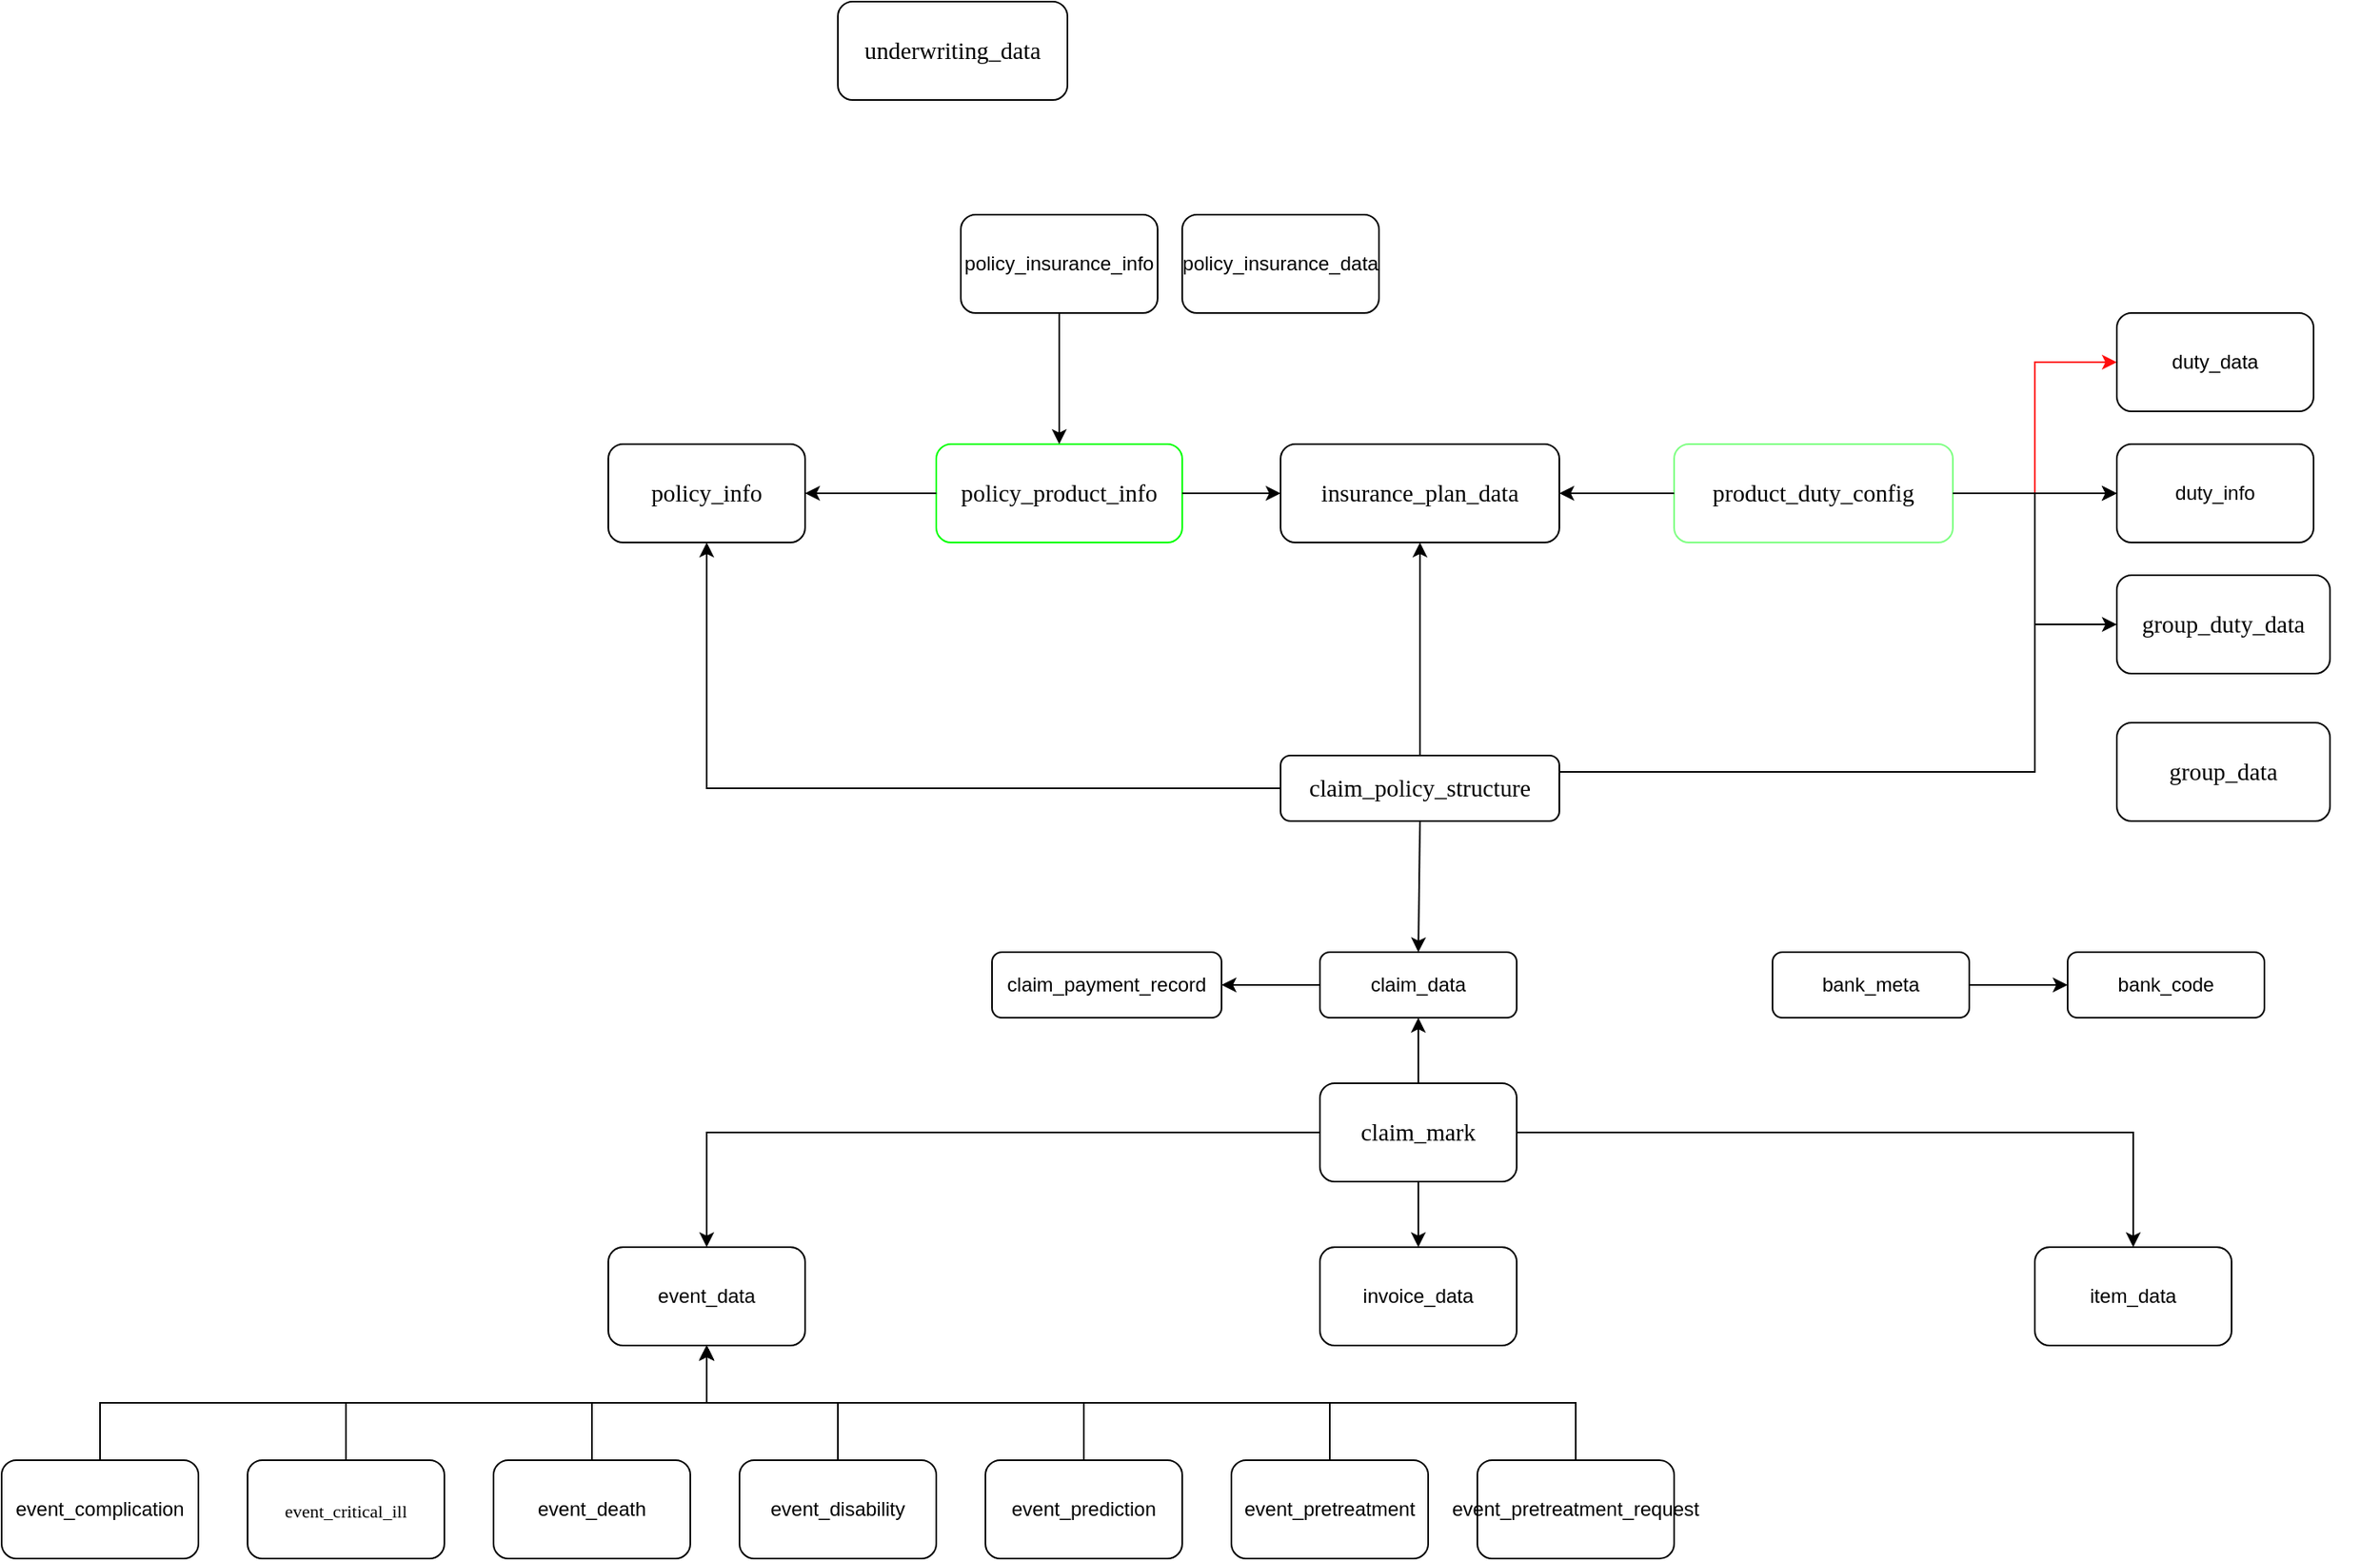 <mxfile version="18.0.2" type="github">
  <diagram id="wF572Wm0Wm0B_0m2SiIz" name="Page-1">
    <mxGraphModel dx="2858" dy="1901" grid="1" gridSize="10" guides="1" tooltips="1" connect="1" arrows="1" fold="1" page="1" pageScale="1" pageWidth="850" pageHeight="1100" math="0" shadow="0">
      <root>
        <mxCell id="0" />
        <mxCell id="1" parent="0" />
        <mxCell id="cvu3p9xgEHNrfDI-l18D-1" value="bank_meta" style="rounded=1;whiteSpace=wrap;html=1;" vertex="1" parent="1">
          <mxGeometry x="220" y="180" width="120" height="40" as="geometry" />
        </mxCell>
        <mxCell id="cvu3p9xgEHNrfDI-l18D-2" value="bank_code" style="rounded=1;whiteSpace=wrap;html=1;" vertex="1" parent="1">
          <mxGeometry x="400" y="180" width="120" height="40" as="geometry" />
        </mxCell>
        <mxCell id="cvu3p9xgEHNrfDI-l18D-4" value="claim_data" style="rounded=1;whiteSpace=wrap;html=1;" vertex="1" parent="1">
          <mxGeometry x="-56" y="180" width="120" height="40" as="geometry" />
        </mxCell>
        <mxCell id="cvu3p9xgEHNrfDI-l18D-5" value="" style="endArrow=classic;html=1;rounded=0;entryX=0;entryY=0.5;entryDx=0;entryDy=0;exitX=1;exitY=0.5;exitDx=0;exitDy=0;" edge="1" parent="1" source="cvu3p9xgEHNrfDI-l18D-1" target="cvu3p9xgEHNrfDI-l18D-2">
          <mxGeometry width="50" height="50" relative="1" as="geometry">
            <mxPoint x="160" y="240" as="sourcePoint" />
            <mxPoint x="210" y="190" as="targetPoint" />
          </mxGeometry>
        </mxCell>
        <mxCell id="cvu3p9xgEHNrfDI-l18D-7" value="claim_payment_record" style="rounded=1;whiteSpace=wrap;html=1;" vertex="1" parent="1">
          <mxGeometry x="-256" y="180" width="140" height="40" as="geometry" />
        </mxCell>
        <mxCell id="cvu3p9xgEHNrfDI-l18D-8" value="" style="endArrow=classic;html=1;rounded=0;entryX=1;entryY=0.5;entryDx=0;entryDy=0;exitX=0;exitY=0.5;exitDx=0;exitDy=0;" edge="1" parent="1" source="cvu3p9xgEHNrfDI-l18D-4" target="cvu3p9xgEHNrfDI-l18D-7">
          <mxGeometry width="50" height="50" relative="1" as="geometry">
            <mxPoint x="-86" y="240" as="sourcePoint" />
            <mxPoint x="414" y="210" as="targetPoint" />
          </mxGeometry>
        </mxCell>
        <mxCell id="cvu3p9xgEHNrfDI-l18D-9" value="&lt;table style=&quot;border-collapse: collapse; width: 102pt;&quot; height=&quot;19&quot; width=&quot;136&quot;&gt;&lt;colgroup&gt;&lt;col width=&quot;136&quot;&gt;&lt;/colgroup&gt;&lt;tbody&gt;&lt;tr height=&quot;19&quot;&gt;&lt;td style=&quot;font-size: 11pt; font-family: Calibri; vertical-align: bottom; height: 14.25pt; width: 102pt;&quot; width=&quot;136&quot; height=&quot;19&quot; class=&quot;et2&quot;&gt;claim_policy_structure&lt;/td&gt;&lt;/tr&gt;&lt;/tbody&gt;&lt;/table&gt;" style="rounded=1;whiteSpace=wrap;html=1;" vertex="1" parent="1">
          <mxGeometry x="-80" y="60" width="170" height="40" as="geometry" />
        </mxCell>
        <mxCell id="cvu3p9xgEHNrfDI-l18D-13" value="" style="edgeStyle=elbowEdgeStyle;elbow=vertical;endArrow=classic;html=1;rounded=0;exitX=0.5;exitY=0;exitDx=0;exitDy=0;entryX=0.5;entryY=1;entryDx=0;entryDy=0;" edge="1" parent="1" source="cvu3p9xgEHNrfDI-l18D-9" target="cvu3p9xgEHNrfDI-l18D-25">
          <mxGeometry width="50" height="50" relative="1" as="geometry">
            <mxPoint x="100" y="430" as="sourcePoint" />
            <mxPoint x="150" y="380" as="targetPoint" />
          </mxGeometry>
        </mxCell>
        <mxCell id="cvu3p9xgEHNrfDI-l18D-14" value="policy_insurance_info" style="rounded=1;whiteSpace=wrap;html=1;" vertex="1" parent="1">
          <mxGeometry x="-275" y="-270" width="120" height="60" as="geometry" />
        </mxCell>
        <mxCell id="cvu3p9xgEHNrfDI-l18D-15" value="duty_data" style="rounded=1;whiteSpace=wrap;html=1;" vertex="1" parent="1">
          <mxGeometry x="430" y="-210" width="120" height="60" as="geometry" />
        </mxCell>
        <mxCell id="cvu3p9xgEHNrfDI-l18D-16" value="duty_info" style="rounded=1;whiteSpace=wrap;html=1;" vertex="1" parent="1">
          <mxGeometry x="430" y="-130" width="120" height="60" as="geometry" />
        </mxCell>
        <mxCell id="cvu3p9xgEHNrfDI-l18D-19" value="&lt;table style=&quot;border-collapse: collapse; width: 141.75pt;&quot; height=&quot;19&quot; width=&quot;189&quot;&gt;&lt;colgroup&gt;&lt;col width=&quot;189&quot;&gt;&lt;/colgroup&gt;&lt;tbody&gt;&lt;tr height=&quot;19&quot;&gt;&lt;td style=&quot;font-size: 11pt; font-family: Calibri; vertical-align: bottom; height: 14.25pt; width: 141.75pt;&quot; width=&quot;189&quot; height=&quot;19&quot; class=&quot;et1&quot;&gt;product_duty_config&lt;/td&gt;&lt;/tr&gt;&lt;/tbody&gt;&lt;/table&gt;" style="rounded=1;whiteSpace=wrap;html=1;strokeColor=#7DFF81;" vertex="1" parent="1">
          <mxGeometry x="160" y="-130" width="170" height="60" as="geometry" />
        </mxCell>
        <mxCell id="cvu3p9xgEHNrfDI-l18D-20" value="" style="edgeStyle=elbowEdgeStyle;elbow=horizontal;endArrow=classic;html=1;rounded=0;entryX=0;entryY=0.5;entryDx=0;entryDy=0;exitX=1;exitY=0.5;exitDx=0;exitDy=0;strokeColor=#FF0D0D;" edge="1" parent="1" source="cvu3p9xgEHNrfDI-l18D-19" target="cvu3p9xgEHNrfDI-l18D-15">
          <mxGeometry width="50" height="50" relative="1" as="geometry">
            <mxPoint x="100" y="100" as="sourcePoint" />
            <mxPoint x="150" y="50" as="targetPoint" />
          </mxGeometry>
        </mxCell>
        <mxCell id="cvu3p9xgEHNrfDI-l18D-21" value="" style="edgeStyle=elbowEdgeStyle;elbow=horizontal;endArrow=classic;html=1;rounded=0;entryX=0;entryY=0.5;entryDx=0;entryDy=0;exitX=1;exitY=0.5;exitDx=0;exitDy=0;" edge="1" parent="1" source="cvu3p9xgEHNrfDI-l18D-19" target="cvu3p9xgEHNrfDI-l18D-16">
          <mxGeometry width="50" height="50" relative="1" as="geometry">
            <mxPoint x="340" y="-120" as="sourcePoint" />
            <mxPoint x="440" y="-170" as="targetPoint" />
          </mxGeometry>
        </mxCell>
        <mxCell id="cvu3p9xgEHNrfDI-l18D-22" value="&lt;table style=&quot;border-collapse: collapse; width: 141.75pt;&quot; height=&quot;19&quot; width=&quot;189&quot;&gt;&lt;colgroup&gt;&lt;col width=&quot;189&quot;&gt;&lt;/colgroup&gt;&lt;tbody&gt;&lt;tr height=&quot;19&quot;&gt;&lt;td style=&quot;font-size: 11pt; font-family: Calibri; vertical-align: bottom; height: 14.25pt; width: 141.75pt;&quot; width=&quot;189&quot; height=&quot;19&quot; class=&quot;et1&quot;&gt;group_duty_data&lt;/td&gt;&lt;/tr&gt;&lt;/tbody&gt;&lt;/table&gt;" style="rounded=1;whiteSpace=wrap;html=1;" vertex="1" parent="1">
          <mxGeometry x="430" y="-50" width="130" height="60" as="geometry" />
        </mxCell>
        <mxCell id="cvu3p9xgEHNrfDI-l18D-23" value="" style="edgeStyle=elbowEdgeStyle;elbow=horizontal;endArrow=classic;html=1;rounded=0;exitX=1;exitY=0.5;exitDx=0;exitDy=0;" edge="1" parent="1" source="cvu3p9xgEHNrfDI-l18D-19" target="cvu3p9xgEHNrfDI-l18D-22">
          <mxGeometry width="50" height="50" relative="1" as="geometry">
            <mxPoint x="340" y="-120" as="sourcePoint" />
            <mxPoint x="440" y="-90" as="targetPoint" />
          </mxGeometry>
        </mxCell>
        <mxCell id="cvu3p9xgEHNrfDI-l18D-25" value="&lt;table style=&quot;border-collapse: collapse; width: 141.75pt;&quot; height=&quot;19&quot; width=&quot;189&quot;&gt;&lt;colgroup&gt;&lt;col width=&quot;189&quot;&gt;&lt;/colgroup&gt;&lt;tbody&gt;&lt;tr height=&quot;19&quot;&gt;&lt;td style=&quot;font-size: 11pt; font-family: Calibri; vertical-align: bottom; height: 14.25pt; width: 141.75pt;&quot; width=&quot;189&quot; height=&quot;19&quot; class=&quot;et1&quot;&gt;insurance_plan_data&lt;/td&gt;&lt;/tr&gt;&lt;/tbody&gt;&lt;/table&gt;" style="rounded=1;whiteSpace=wrap;html=1;" vertex="1" parent="1">
          <mxGeometry x="-80" y="-130" width="170" height="60" as="geometry" />
        </mxCell>
        <mxCell id="cvu3p9xgEHNrfDI-l18D-26" value="" style="endArrow=classic;html=1;rounded=0;exitX=0;exitY=0.5;exitDx=0;exitDy=0;entryX=1;entryY=0.5;entryDx=0;entryDy=0;" edge="1" parent="1" source="cvu3p9xgEHNrfDI-l18D-19" target="cvu3p9xgEHNrfDI-l18D-25">
          <mxGeometry width="50" height="50" relative="1" as="geometry">
            <mxPoint x="100" y="90" as="sourcePoint" />
            <mxPoint x="100" y="-10" as="targetPoint" />
          </mxGeometry>
        </mxCell>
        <mxCell id="cvu3p9xgEHNrfDI-l18D-27" value="&lt;table style=&quot;border-collapse: collapse; width: 141.75pt;&quot; height=&quot;19&quot; width=&quot;189&quot;&gt;&lt;colgroup&gt;&lt;col width=&quot;189&quot;&gt;&lt;/colgroup&gt;&lt;tbody&gt;&lt;tr height=&quot;19&quot;&gt;&lt;td style=&quot;font-size: 11pt; font-family: Calibri; vertical-align: bottom; height: 14.25pt; width: 141.75pt;&quot; width=&quot;189&quot; height=&quot;19&quot; class=&quot;et1&quot;&gt;underwriting_data&lt;/td&gt;&lt;/tr&gt;&lt;/tbody&gt;&lt;/table&gt;" style="rounded=1;whiteSpace=wrap;html=1;" vertex="1" parent="1">
          <mxGeometry x="-350" y="-400" width="140" height="60" as="geometry" />
        </mxCell>
        <mxCell id="cvu3p9xgEHNrfDI-l18D-28" value="&lt;table style=&quot;border-collapse: collapse; width: 141.75pt;&quot; height=&quot;19&quot; width=&quot;189&quot;&gt;&lt;colgroup&gt;&lt;col width=&quot;189&quot;&gt;&lt;/colgroup&gt;&lt;tbody&gt;&lt;tr height=&quot;19&quot;&gt;&lt;td style=&quot;font-size: 11pt; font-family: Calibri; vertical-align: bottom; height: 14.25pt; width: 141.75pt;&quot; width=&quot;189&quot; height=&quot;19&quot; class=&quot;et1&quot;&gt;policy_product_info&lt;/td&gt;&lt;/tr&gt;&lt;/tbody&gt;&lt;/table&gt;" style="rounded=1;whiteSpace=wrap;html=1;strokeColor=#00FF00;" vertex="1" parent="1">
          <mxGeometry x="-290" y="-130" width="150" height="60" as="geometry" />
        </mxCell>
        <mxCell id="cvu3p9xgEHNrfDI-l18D-29" value="" style="endArrow=classic;html=1;rounded=0;exitX=1;exitY=0.5;exitDx=0;exitDy=0;" edge="1" parent="1" source="cvu3p9xgEHNrfDI-l18D-28" target="cvu3p9xgEHNrfDI-l18D-25">
          <mxGeometry width="50" height="50" relative="1" as="geometry">
            <mxPoint x="-150" y="-70" as="sourcePoint" />
            <mxPoint x="150" y="30" as="targetPoint" />
          </mxGeometry>
        </mxCell>
        <mxCell id="cvu3p9xgEHNrfDI-l18D-31" value="&lt;table style=&quot;border-collapse: collapse; width: 141.75pt;&quot; height=&quot;19&quot; width=&quot;189&quot;&gt;&lt;colgroup&gt;&lt;col width=&quot;189&quot;&gt;&lt;/colgroup&gt;&lt;tbody&gt;&lt;tr height=&quot;19&quot;&gt;&lt;td style=&quot;font-size: 11pt; font-family: Calibri; vertical-align: bottom; height: 14.25pt; width: 141.75pt;&quot; width=&quot;189&quot; height=&quot;19&quot; class=&quot;et1&quot;&gt;policy_info&lt;/td&gt;&lt;/tr&gt;&lt;/tbody&gt;&lt;/table&gt;" style="rounded=1;whiteSpace=wrap;html=1;strokeColor=#000000;" vertex="1" parent="1">
          <mxGeometry x="-490" y="-130" width="120" height="60" as="geometry" />
        </mxCell>
        <mxCell id="cvu3p9xgEHNrfDI-l18D-32" value="" style="endArrow=classic;html=1;rounded=0;exitX=0;exitY=0.5;exitDx=0;exitDy=0;" edge="1" parent="1" source="cvu3p9xgEHNrfDI-l18D-28" target="cvu3p9xgEHNrfDI-l18D-31">
          <mxGeometry width="50" height="50" relative="1" as="geometry">
            <mxPoint x="-130" y="-90" as="sourcePoint" />
            <mxPoint x="-70" y="-90" as="targetPoint" />
          </mxGeometry>
        </mxCell>
        <mxCell id="cvu3p9xgEHNrfDI-l18D-33" value="" style="edgeStyle=elbowEdgeStyle;elbow=horizontal;endArrow=classic;html=1;rounded=0;entryX=0.5;entryY=1;entryDx=0;entryDy=0;exitX=0;exitY=0.5;exitDx=0;exitDy=0;" edge="1" parent="1" source="cvu3p9xgEHNrfDI-l18D-9" target="cvu3p9xgEHNrfDI-l18D-31">
          <mxGeometry width="50" height="50" relative="1" as="geometry">
            <mxPoint x="-20" y="180" as="sourcePoint" />
            <mxPoint x="30" y="130" as="targetPoint" />
            <Array as="points">
              <mxPoint x="-430" />
            </Array>
          </mxGeometry>
        </mxCell>
        <mxCell id="cvu3p9xgEHNrfDI-l18D-34" value="" style="edgeStyle=elbowEdgeStyle;elbow=horizontal;endArrow=classic;html=1;rounded=0;exitX=1;exitY=0.25;exitDx=0;exitDy=0;entryX=0;entryY=0.5;entryDx=0;entryDy=0;" edge="1" parent="1" source="cvu3p9xgEHNrfDI-l18D-9" target="cvu3p9xgEHNrfDI-l18D-16">
          <mxGeometry width="50" height="50" relative="1" as="geometry">
            <mxPoint x="-20" y="140" as="sourcePoint" />
            <mxPoint x="330" y="20" as="targetPoint" />
            <Array as="points">
              <mxPoint x="380" y="80" />
            </Array>
          </mxGeometry>
        </mxCell>
        <mxCell id="cvu3p9xgEHNrfDI-l18D-35" value="" style="endArrow=classic;html=1;rounded=0;exitX=0.5;exitY=1;exitDx=0;exitDy=0;entryX=0.5;entryY=0;entryDx=0;entryDy=0;" edge="1" parent="1" source="cvu3p9xgEHNrfDI-l18D-14" target="cvu3p9xgEHNrfDI-l18D-28">
          <mxGeometry width="50" height="50" relative="1" as="geometry">
            <mxPoint x="-20" y="30" as="sourcePoint" />
            <mxPoint x="30" y="-20" as="targetPoint" />
          </mxGeometry>
        </mxCell>
        <mxCell id="cvu3p9xgEHNrfDI-l18D-36" value="policy_insurance_data" style="rounded=1;whiteSpace=wrap;html=1;" vertex="1" parent="1">
          <mxGeometry x="-140" y="-270" width="120" height="60" as="geometry" />
        </mxCell>
        <mxCell id="cvu3p9xgEHNrfDI-l18D-37" value="&lt;table style=&quot;border-collapse: collapse; width: 141.75pt;&quot; height=&quot;19&quot; width=&quot;189&quot;&gt;&lt;colgroup&gt;&lt;col width=&quot;189&quot;&gt;&lt;/colgroup&gt;&lt;tbody&gt;&lt;tr height=&quot;19&quot;&gt;&lt;td style=&quot;font-size: 11pt; font-family: Calibri; vertical-align: bottom; height: 14.25pt; width: 141.75pt;&quot; width=&quot;189&quot; height=&quot;19&quot; class=&quot;et1&quot;&gt;claim_mark&lt;/td&gt;&lt;/tr&gt;&lt;/tbody&gt;&lt;/table&gt;" style="rounded=1;whiteSpace=wrap;html=1;strokeColor=#000000;" vertex="1" parent="1">
          <mxGeometry x="-56" y="260" width="120" height="60" as="geometry" />
        </mxCell>
        <mxCell id="cvu3p9xgEHNrfDI-l18D-38" value="" style="endArrow=classic;html=1;rounded=0;entryX=0.5;entryY=1;entryDx=0;entryDy=0;exitX=0.5;exitY=0;exitDx=0;exitDy=0;" edge="1" parent="1" source="cvu3p9xgEHNrfDI-l18D-37" target="cvu3p9xgEHNrfDI-l18D-4">
          <mxGeometry width="50" height="50" relative="1" as="geometry">
            <mxPoint x="-156" y="70" as="sourcePoint" />
            <mxPoint x="-106" y="20" as="targetPoint" />
          </mxGeometry>
        </mxCell>
        <mxCell id="cvu3p9xgEHNrfDI-l18D-39" value="" style="endArrow=classic;html=1;rounded=0;exitX=0.5;exitY=1;exitDx=0;exitDy=0;entryX=0.5;entryY=0;entryDx=0;entryDy=0;" edge="1" parent="1" source="cvu3p9xgEHNrfDI-l18D-9" target="cvu3p9xgEHNrfDI-l18D-4">
          <mxGeometry width="50" height="50" relative="1" as="geometry">
            <mxPoint x="40" y="170" as="sourcePoint" />
            <mxPoint x="210" y="340" as="targetPoint" />
          </mxGeometry>
        </mxCell>
        <mxCell id="cvu3p9xgEHNrfDI-l18D-41" value="event_data" style="rounded=1;whiteSpace=wrap;html=1;strokeColor=#000000;" vertex="1" parent="1">
          <mxGeometry x="-490" y="360" width="120" height="60" as="geometry" />
        </mxCell>
        <mxCell id="cvu3p9xgEHNrfDI-l18D-42" value="" style="edgeStyle=elbowEdgeStyle;elbow=horizontal;endArrow=classic;html=1;rounded=0;entryX=0.5;entryY=0;entryDx=0;entryDy=0;exitX=0;exitY=0.5;exitDx=0;exitDy=0;" edge="1" parent="1" source="cvu3p9xgEHNrfDI-l18D-37" target="cvu3p9xgEHNrfDI-l18D-41">
          <mxGeometry width="50" height="50" relative="1" as="geometry">
            <mxPoint x="-70" y="90" as="sourcePoint" />
            <mxPoint x="-420" y="-60" as="targetPoint" />
            <Array as="points">
              <mxPoint x="-430" y="320" />
            </Array>
          </mxGeometry>
        </mxCell>
        <mxCell id="cvu3p9xgEHNrfDI-l18D-43" value="invoice_data" style="rounded=1;whiteSpace=wrap;html=1;strokeColor=#000000;" vertex="1" parent="1">
          <mxGeometry x="-56" y="360" width="120" height="60" as="geometry" />
        </mxCell>
        <mxCell id="cvu3p9xgEHNrfDI-l18D-44" value="&lt;table style=&quot;border-collapse: collapse; width: 141.75pt;&quot; height=&quot;19&quot; width=&quot;189&quot;&gt;&lt;colgroup&gt;&lt;col width=&quot;189&quot;&gt;&lt;/colgroup&gt;&lt;tbody&gt;&lt;tr height=&quot;19&quot;&gt;&lt;td style=&quot;font-size: 11pt; font-family: Calibri; vertical-align: bottom; height: 14.25pt; width: 141.75pt;&quot; width=&quot;189&quot; height=&quot;19&quot; class=&quot;et1&quot;&gt;group_data&lt;/td&gt;&lt;/tr&gt;&lt;/tbody&gt;&lt;/table&gt;" style="rounded=1;whiteSpace=wrap;html=1;" vertex="1" parent="1">
          <mxGeometry x="430" y="40" width="130" height="60" as="geometry" />
        </mxCell>
        <mxCell id="cvu3p9xgEHNrfDI-l18D-45" value="item_data" style="rounded=1;whiteSpace=wrap;html=1;strokeColor=#000000;" vertex="1" parent="1">
          <mxGeometry x="380" y="360" width="120" height="60" as="geometry" />
        </mxCell>
        <mxCell id="cvu3p9xgEHNrfDI-l18D-46" value="" style="endArrow=classic;html=1;rounded=0;entryX=0.5;entryY=0;entryDx=0;entryDy=0;exitX=0.5;exitY=1;exitDx=0;exitDy=0;" edge="1" parent="1" source="cvu3p9xgEHNrfDI-l18D-37" target="cvu3p9xgEHNrfDI-l18D-43">
          <mxGeometry width="50" height="50" relative="1" as="geometry">
            <mxPoint x="-40" y="210" as="sourcePoint" />
            <mxPoint x="10" y="160" as="targetPoint" />
          </mxGeometry>
        </mxCell>
        <mxCell id="cvu3p9xgEHNrfDI-l18D-47" value="" style="edgeStyle=segmentEdgeStyle;endArrow=classic;html=1;rounded=0;entryX=0.5;entryY=0;entryDx=0;entryDy=0;exitX=1;exitY=0.5;exitDx=0;exitDy=0;" edge="1" parent="1" source="cvu3p9xgEHNrfDI-l18D-37" target="cvu3p9xgEHNrfDI-l18D-45">
          <mxGeometry width="50" height="50" relative="1" as="geometry">
            <mxPoint x="-40" y="210" as="sourcePoint" />
            <mxPoint x="10" y="160" as="targetPoint" />
          </mxGeometry>
        </mxCell>
        <mxCell id="cvu3p9xgEHNrfDI-l18D-48" value="event_complication" style="rounded=1;whiteSpace=wrap;html=1;strokeColor=#000000;" vertex="1" parent="1">
          <mxGeometry x="-860" y="490" width="120" height="60" as="geometry" />
        </mxCell>
        <mxCell id="cvu3p9xgEHNrfDI-l18D-49" value="" style="edgeStyle=elbowEdgeStyle;elbow=vertical;endArrow=classic;html=1;rounded=0;strokeColor=#000000;exitX=0.5;exitY=0;exitDx=0;exitDy=0;entryX=0.5;entryY=1;entryDx=0;entryDy=0;" edge="1" parent="1" source="cvu3p9xgEHNrfDI-l18D-48" target="cvu3p9xgEHNrfDI-l18D-41">
          <mxGeometry width="50" height="50" relative="1" as="geometry">
            <mxPoint x="-220" y="560" as="sourcePoint" />
            <mxPoint x="-170" y="510" as="targetPoint" />
          </mxGeometry>
        </mxCell>
        <mxCell id="cvu3p9xgEHNrfDI-l18D-50" value="&lt;table style=&quot;border-collapse: collapse; width: 141.75pt;&quot; height=&quot;19&quot; width=&quot;189&quot;&gt;&lt;colgroup&gt;&lt;col width=&quot;189&quot;&gt;&lt;/colgroup&gt;&lt;tbody&gt;&lt;tr height=&quot;19&quot;&gt;&lt;td style=&quot;font-size: 11pt; font-family: Calibri; vertical-align: bottom; height: 14.25pt; width: 141.75pt;&quot; width=&quot;189&quot; height=&quot;19&quot; class=&quot;et1&quot;&gt;&lt;font style=&quot;font-size: 11px;&quot;&gt;event_critical_ill&lt;/font&gt;&lt;/td&gt;&lt;/tr&gt;&lt;/tbody&gt;&lt;/table&gt;" style="rounded=1;whiteSpace=wrap;html=1;strokeColor=#000000;" vertex="1" parent="1">
          <mxGeometry x="-710" y="490" width="120" height="60" as="geometry" />
        </mxCell>
        <mxCell id="cvu3p9xgEHNrfDI-l18D-51" value="" style="edgeStyle=elbowEdgeStyle;elbow=vertical;endArrow=classic;html=1;rounded=0;strokeColor=#000000;exitX=0.5;exitY=0;exitDx=0;exitDy=0;entryX=0.5;entryY=1;entryDx=0;entryDy=0;" edge="1" parent="1" source="cvu3p9xgEHNrfDI-l18D-50" target="cvu3p9xgEHNrfDI-l18D-41">
          <mxGeometry width="50" height="50" relative="1" as="geometry">
            <mxPoint x="-220" y="550" as="sourcePoint" />
            <mxPoint x="-170" y="500" as="targetPoint" />
          </mxGeometry>
        </mxCell>
        <mxCell id="cvu3p9xgEHNrfDI-l18D-52" value="event_death" style="rounded=1;whiteSpace=wrap;html=1;strokeColor=#000000;" vertex="1" parent="1">
          <mxGeometry x="-560" y="490" width="120" height="60" as="geometry" />
        </mxCell>
        <mxCell id="cvu3p9xgEHNrfDI-l18D-53" value="event_disability" style="rounded=1;whiteSpace=wrap;html=1;strokeColor=#000000;" vertex="1" parent="1">
          <mxGeometry x="-410" y="490" width="120" height="60" as="geometry" />
        </mxCell>
        <mxCell id="cvu3p9xgEHNrfDI-l18D-54" value="event_prediction" style="rounded=1;whiteSpace=wrap;html=1;strokeColor=#000000;" vertex="1" parent="1">
          <mxGeometry x="-260" y="490" width="120" height="60" as="geometry" />
        </mxCell>
        <mxCell id="cvu3p9xgEHNrfDI-l18D-55" value="" style="edgeStyle=elbowEdgeStyle;elbow=vertical;endArrow=classic;html=1;rounded=0;strokeColor=#000000;exitX=0.5;exitY=0;exitDx=0;exitDy=0;entryX=0.5;entryY=1;entryDx=0;entryDy=0;" edge="1" parent="1" source="cvu3p9xgEHNrfDI-l18D-52" target="cvu3p9xgEHNrfDI-l18D-41">
          <mxGeometry width="50" height="50" relative="1" as="geometry">
            <mxPoint x="-440" y="560" as="sourcePoint" />
            <mxPoint x="-390" y="510" as="targetPoint" />
          </mxGeometry>
        </mxCell>
        <mxCell id="cvu3p9xgEHNrfDI-l18D-56" value="" style="edgeStyle=elbowEdgeStyle;elbow=vertical;endArrow=classic;html=1;rounded=0;strokeColor=#000000;exitX=0.5;exitY=0;exitDx=0;exitDy=0;entryX=0.5;entryY=1;entryDx=0;entryDy=0;" edge="1" parent="1" source="cvu3p9xgEHNrfDI-l18D-53" target="cvu3p9xgEHNrfDI-l18D-41">
          <mxGeometry width="50" height="50" relative="1" as="geometry">
            <mxPoint x="-490" y="500" as="sourcePoint" />
            <mxPoint x="-420" y="430" as="targetPoint" />
          </mxGeometry>
        </mxCell>
        <mxCell id="cvu3p9xgEHNrfDI-l18D-57" value="" style="edgeStyle=elbowEdgeStyle;elbow=vertical;endArrow=classic;html=1;rounded=0;strokeColor=#000000;exitX=0.5;exitY=0;exitDx=0;exitDy=0;" edge="1" parent="1" source="cvu3p9xgEHNrfDI-l18D-54">
          <mxGeometry width="50" height="50" relative="1" as="geometry">
            <mxPoint x="-480" y="510" as="sourcePoint" />
            <mxPoint x="-430" y="420" as="targetPoint" />
          </mxGeometry>
        </mxCell>
        <mxCell id="cvu3p9xgEHNrfDI-l18D-58" value="event_pretreatment_request" style="rounded=1;whiteSpace=wrap;html=1;strokeColor=#000000;" vertex="1" parent="1">
          <mxGeometry x="40" y="490" width="120" height="60" as="geometry" />
        </mxCell>
        <mxCell id="cvu3p9xgEHNrfDI-l18D-59" value="event_pretreatment" style="rounded=1;whiteSpace=wrap;html=1;strokeColor=#000000;" vertex="1" parent="1">
          <mxGeometry x="-110" y="490" width="120" height="60" as="geometry" />
        </mxCell>
        <mxCell id="cvu3p9xgEHNrfDI-l18D-60" value="" style="edgeStyle=elbowEdgeStyle;elbow=vertical;endArrow=classic;html=1;rounded=0;strokeColor=#000000;entryX=0.5;entryY=1;entryDx=0;entryDy=0;" edge="1" parent="1" source="cvu3p9xgEHNrfDI-l18D-59" target="cvu3p9xgEHNrfDI-l18D-41">
          <mxGeometry width="50" height="50" relative="1" as="geometry">
            <mxPoint x="-190" y="500" as="sourcePoint" />
            <mxPoint x="-420" y="430" as="targetPoint" />
          </mxGeometry>
        </mxCell>
        <mxCell id="cvu3p9xgEHNrfDI-l18D-61" value="" style="edgeStyle=elbowEdgeStyle;elbow=vertical;endArrow=classic;html=1;rounded=0;strokeColor=#000000;exitX=0.5;exitY=0;exitDx=0;exitDy=0;entryX=0.5;entryY=1;entryDx=0;entryDy=0;" edge="1" parent="1" source="cvu3p9xgEHNrfDI-l18D-58" target="cvu3p9xgEHNrfDI-l18D-41">
          <mxGeometry width="50" height="50" relative="1" as="geometry">
            <mxPoint x="-180" y="510" as="sourcePoint" />
            <mxPoint x="-410" y="440" as="targetPoint" />
          </mxGeometry>
        </mxCell>
      </root>
    </mxGraphModel>
  </diagram>
</mxfile>
